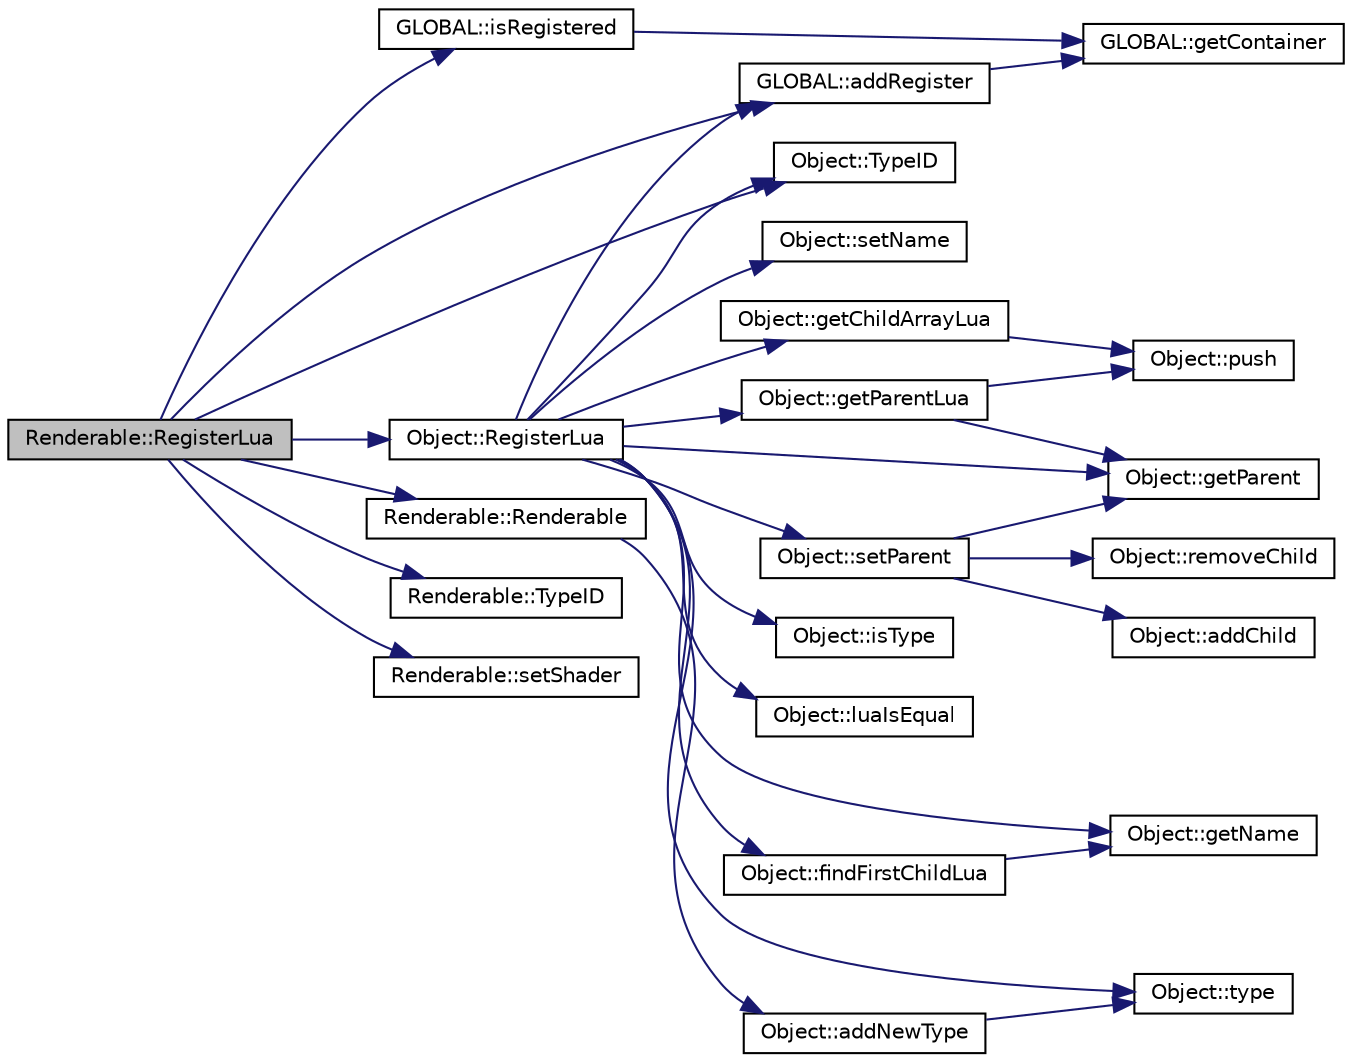 digraph "Renderable::RegisterLua"
{
  edge [fontname="Helvetica",fontsize="10",labelfontname="Helvetica",labelfontsize="10"];
  node [fontname="Helvetica",fontsize="10",shape=record];
  rankdir="LR";
  Node1 [label="Renderable::RegisterLua",height=0.2,width=0.4,color="black", fillcolor="grey75", style="filled", fontcolor="black"];
  Node1 -> Node2 [color="midnightblue",fontsize="10",style="solid",fontname="Helvetica"];
  Node2 [label="GLOBAL::isRegistered",height=0.2,width=0.4,color="black", fillcolor="white", style="filled",URL="$namespace_g_l_o_b_a_l.html#a2694bc250653b6da682a4536a396298e"];
  Node2 -> Node3 [color="midnightblue",fontsize="10",style="solid",fontname="Helvetica"];
  Node3 [label="GLOBAL::getContainer",height=0.2,width=0.4,color="black", fillcolor="white", style="filled",URL="$namespace_g_l_o_b_a_l.html#a48421068f5a2961b446e71f3dba107e1"];
  Node1 -> Node4 [color="midnightblue",fontsize="10",style="solid",fontname="Helvetica"];
  Node4 [label="Object::TypeID",height=0.2,width=0.4,color="black", fillcolor="white", style="filled",URL="$class_object.html#adbb5326be3714f3ec41e783350ba9db0"];
  Node1 -> Node5 [color="midnightblue",fontsize="10",style="solid",fontname="Helvetica"];
  Node5 [label="Object::RegisterLua",height=0.2,width=0.4,color="black", fillcolor="white", style="filled",URL="$class_object.html#a928464bf68f63bbfb71e6e9ceb21bbb4"];
  Node5 -> Node6 [color="midnightblue",fontsize="10",style="solid",fontname="Helvetica"];
  Node6 [label="GLOBAL::addRegister",height=0.2,width=0.4,color="black", fillcolor="white", style="filled",URL="$namespace_g_l_o_b_a_l.html#a232ab9edd3a847771c8ab47813a21c14"];
  Node6 -> Node3 [color="midnightblue",fontsize="10",style="solid",fontname="Helvetica"];
  Node5 -> Node4 [color="midnightblue",fontsize="10",style="solid",fontname="Helvetica"];
  Node5 -> Node7 [color="midnightblue",fontsize="10",style="solid",fontname="Helvetica"];
  Node7 [label="Object::getName",height=0.2,width=0.4,color="black", fillcolor="white", style="filled",URL="$class_object.html#a6390f4fca865dc59e3442e9f0fb6bd5e"];
  Node5 -> Node8 [color="midnightblue",fontsize="10",style="solid",fontname="Helvetica"];
  Node8 [label="Object::setName",height=0.2,width=0.4,color="black", fillcolor="white", style="filled",URL="$class_object.html#a741baf738c82a3f9186d7ff1374c3763"];
  Node5 -> Node9 [color="midnightblue",fontsize="10",style="solid",fontname="Helvetica"];
  Node9 [label="Object::getChildArrayLua",height=0.2,width=0.4,color="black", fillcolor="white", style="filled",URL="$class_object.html#a55337766a87d3b86b74f5d96c2ae932d"];
  Node9 -> Node10 [color="midnightblue",fontsize="10",style="solid",fontname="Helvetica"];
  Node10 [label="Object::push",height=0.2,width=0.4,color="black", fillcolor="white", style="filled",URL="$class_object.html#a0e9a540d7260cb67a9f96a1244873fba"];
  Node5 -> Node11 [color="midnightblue",fontsize="10",style="solid",fontname="Helvetica"];
  Node11 [label="Object::getParent",height=0.2,width=0.4,color="black", fillcolor="white", style="filled",URL="$class_object.html#adf49dfc9ded6c7b527c40518bf8e7565"];
  Node5 -> Node12 [color="midnightblue",fontsize="10",style="solid",fontname="Helvetica"];
  Node12 [label="Object::setParent",height=0.2,width=0.4,color="black", fillcolor="white", style="filled",URL="$class_object.html#ac9bc4638b6bbf57b9421f58f87d1c5ac"];
  Node12 -> Node11 [color="midnightblue",fontsize="10",style="solid",fontname="Helvetica"];
  Node12 -> Node13 [color="midnightblue",fontsize="10",style="solid",fontname="Helvetica"];
  Node13 [label="Object::removeChild",height=0.2,width=0.4,color="black", fillcolor="white", style="filled",URL="$class_object.html#af10570c0792e70b6a135af53559f9e19"];
  Node12 -> Node14 [color="midnightblue",fontsize="10",style="solid",fontname="Helvetica"];
  Node14 [label="Object::addChild",height=0.2,width=0.4,color="black", fillcolor="white", style="filled",URL="$class_object.html#a599e52a38e2a5e605d4247393f941ab9"];
  Node5 -> Node15 [color="midnightblue",fontsize="10",style="solid",fontname="Helvetica"];
  Node15 [label="Object::getParentLua",height=0.2,width=0.4,color="black", fillcolor="white", style="filled",URL="$class_object.html#adbf055dfca18226397d6d3b9dd9467ef"];
  Node15 -> Node11 [color="midnightblue",fontsize="10",style="solid",fontname="Helvetica"];
  Node15 -> Node10 [color="midnightblue",fontsize="10",style="solid",fontname="Helvetica"];
  Node5 -> Node16 [color="midnightblue",fontsize="10",style="solid",fontname="Helvetica"];
  Node16 [label="Object::findFirstChildLua",height=0.2,width=0.4,color="black", fillcolor="white", style="filled",URL="$class_object.html#ab8d6d59726bd115047f427f23c901231"];
  Node16 -> Node7 [color="midnightblue",fontsize="10",style="solid",fontname="Helvetica"];
  Node5 -> Node17 [color="midnightblue",fontsize="10",style="solid",fontname="Helvetica"];
  Node17 [label="Object::isType",height=0.2,width=0.4,color="black", fillcolor="white", style="filled",URL="$class_object.html#aacbe0d82f8b9da6a614589bfeb107207"];
  Node5 -> Node18 [color="midnightblue",fontsize="10",style="solid",fontname="Helvetica"];
  Node18 [label="Object::luaIsEqual",height=0.2,width=0.4,color="black", fillcolor="white", style="filled",URL="$class_object.html#a1eebbd69a4c920d50cbc1df3e934512f"];
  Node5 -> Node19 [color="midnightblue",fontsize="10",style="solid",fontname="Helvetica"];
  Node19 [label="Object::type",height=0.2,width=0.4,color="black", fillcolor="white", style="filled",URL="$class_object.html#a4433fd7d9d5f2806e9b21a9dda623e51"];
  Node1 -> Node6 [color="midnightblue",fontsize="10",style="solid",fontname="Helvetica"];
  Node1 -> Node20 [color="midnightblue",fontsize="10",style="solid",fontname="Helvetica"];
  Node20 [label="Renderable::TypeID",height=0.2,width=0.4,color="black", fillcolor="white", style="filled",URL="$class_renderable.html#a06154a610172db7c405e6e5950c7d72c"];
  Node1 -> Node21 [color="midnightblue",fontsize="10",style="solid",fontname="Helvetica"];
  Node21 [label="Renderable::Renderable",height=0.2,width=0.4,color="black", fillcolor="white", style="filled",URL="$class_renderable.html#a97a0f6efd2a058dfb003e64e63bdb255"];
  Node21 -> Node22 [color="midnightblue",fontsize="10",style="solid",fontname="Helvetica"];
  Node22 [label="Object::addNewType",height=0.2,width=0.4,color="black", fillcolor="white", style="filled",URL="$class_object.html#acb87dc6630fa84f6054249db34cf682d"];
  Node22 -> Node19 [color="midnightblue",fontsize="10",style="solid",fontname="Helvetica"];
  Node1 -> Node23 [color="midnightblue",fontsize="10",style="solid",fontname="Helvetica"];
  Node23 [label="Renderable::setShader",height=0.2,width=0.4,color="black", fillcolor="white", style="filled",URL="$class_renderable.html#aeb1e795d81876a10149387d2496af6c3"];
}

